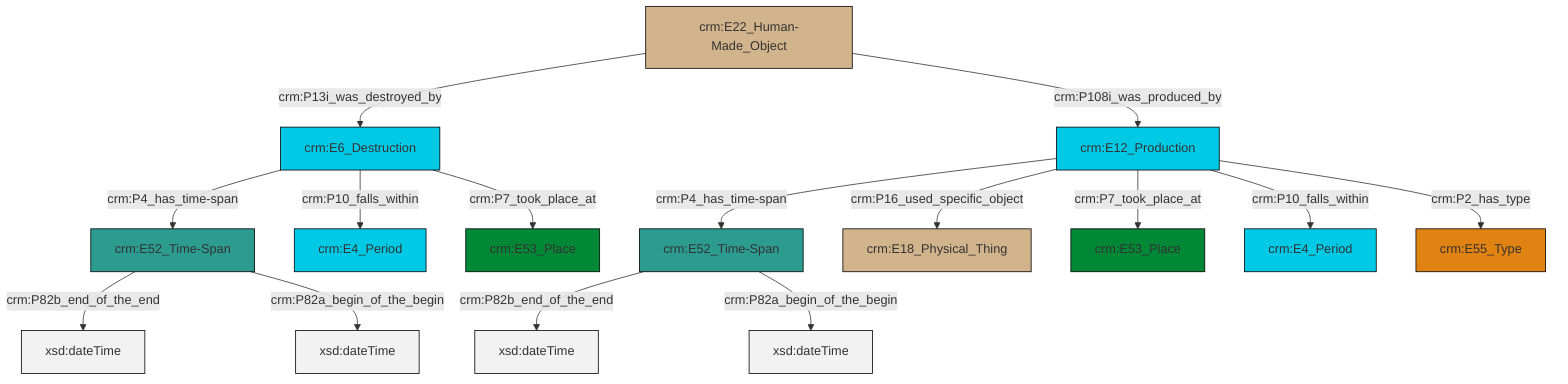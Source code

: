graph TD
classDef Literal fill:#f2f2f2,stroke:#000000;
classDef CRM_Entity fill:#FFFFFF,stroke:#000000;
classDef Temporal_Entity fill:#00C9E6, stroke:#000000;
classDef Type fill:#E18312, stroke:#000000;
classDef Time-Span fill:#2C9C91, stroke:#000000;
classDef Appellation fill:#FFEB7F, stroke:#000000;
classDef Place fill:#008836, stroke:#000000;
classDef Persistent_Item fill:#B266B2, stroke:#000000;
classDef Conceptual_Object fill:#FFD700, stroke:#000000;
classDef Physical_Thing fill:#D2B48C, stroke:#000000;
classDef Actor fill:#f58aad, stroke:#000000;
classDef PC_Classes fill:#4ce600, stroke:#000000;
classDef Multi fill:#cccccc,stroke:#000000;

0["crm:E22_Human-Made_Object"]:::Physical_Thing -->|crm:P13i_was_destroyed_by| 1["crm:E6_Destruction"]:::Temporal_Entity
5["crm:E12_Production"]:::Temporal_Entity -->|crm:P4_has_time-span| 9["crm:E52_Time-Span"]:::Time-Span
5["crm:E12_Production"]:::Temporal_Entity -->|crm:P16_used_specific_object| 12["crm:E18_Physical_Thing"]:::Physical_Thing
5["crm:E12_Production"]:::Temporal_Entity -->|crm:P7_took_place_at| 7["crm:E53_Place"]:::Place
1["crm:E6_Destruction"]:::Temporal_Entity -->|crm:P4_has_time-span| 13["crm:E52_Time-Span"]:::Time-Span
9["crm:E52_Time-Span"]:::Time-Span -->|crm:P82b_end_of_the_end| 15[xsd:dateTime]:::Literal
1["crm:E6_Destruction"]:::Temporal_Entity -->|crm:P10_falls_within| 2["crm:E4_Period"]:::Temporal_Entity
9["crm:E52_Time-Span"]:::Time-Span -->|crm:P82a_begin_of_the_begin| 18[xsd:dateTime]:::Literal
5["crm:E12_Production"]:::Temporal_Entity -->|crm:P10_falls_within| 19["crm:E4_Period"]:::Temporal_Entity
13["crm:E52_Time-Span"]:::Time-Span -->|crm:P82b_end_of_the_end| 20[xsd:dateTime]:::Literal
1["crm:E6_Destruction"]:::Temporal_Entity -->|crm:P7_took_place_at| 10["crm:E53_Place"]:::Place
0["crm:E22_Human-Made_Object"]:::Physical_Thing -->|crm:P108i_was_produced_by| 5["crm:E12_Production"]:::Temporal_Entity
5["crm:E12_Production"]:::Temporal_Entity -->|crm:P2_has_type| 21["crm:E55_Type"]:::Type
13["crm:E52_Time-Span"]:::Time-Span -->|crm:P82a_begin_of_the_begin| 25[xsd:dateTime]:::Literal